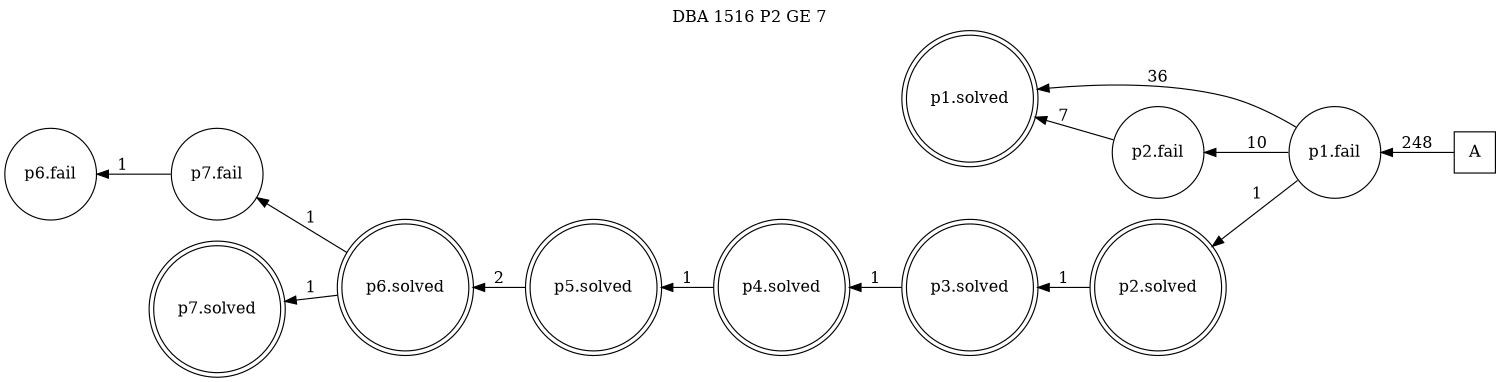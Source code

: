 digraph DBA_1516_P2_GE_7_GOOD {
labelloc="tl"
label= " DBA 1516 P2 GE 7 "
rankdir="RL";
graph [ size=" 10 , 10 !"]

"A" [shape="square" label="A"]
"p1.fail" [shape="circle" label="p1.fail"]
"p1.solved" [shape="doublecircle" label="p1.solved"]
"p2.fail" [shape="circle" label="p2.fail"]
"p2.solved" [shape="doublecircle" label="p2.solved"]
"p3.solved" [shape="doublecircle" label="p3.solved"]
"p4.solved" [shape="doublecircle" label="p4.solved"]
"p5.solved" [shape="doublecircle" label="p5.solved"]
"p6.solved" [shape="doublecircle" label="p6.solved"]
"p7.fail" [shape="circle" label="p7.fail"]
"p6.fail" [shape="circle" label="p6.fail"]
"p7.solved" [shape="doublecircle" label="p7.solved"]
"A" -> "p1.fail" [ label=248]
"p1.fail" -> "p1.solved" [ label=36]
"p1.fail" -> "p2.fail" [ label=10]
"p1.fail" -> "p2.solved" [ label=1]
"p2.fail" -> "p1.solved" [ label=7]
"p2.solved" -> "p3.solved" [ label=1]
"p3.solved" -> "p4.solved" [ label=1]
"p4.solved" -> "p5.solved" [ label=1]
"p5.solved" -> "p6.solved" [ label=2]
"p6.solved" -> "p7.fail" [ label=1]
"p6.solved" -> "p7.solved" [ label=1]
"p7.fail" -> "p6.fail" [ label=1]
}
